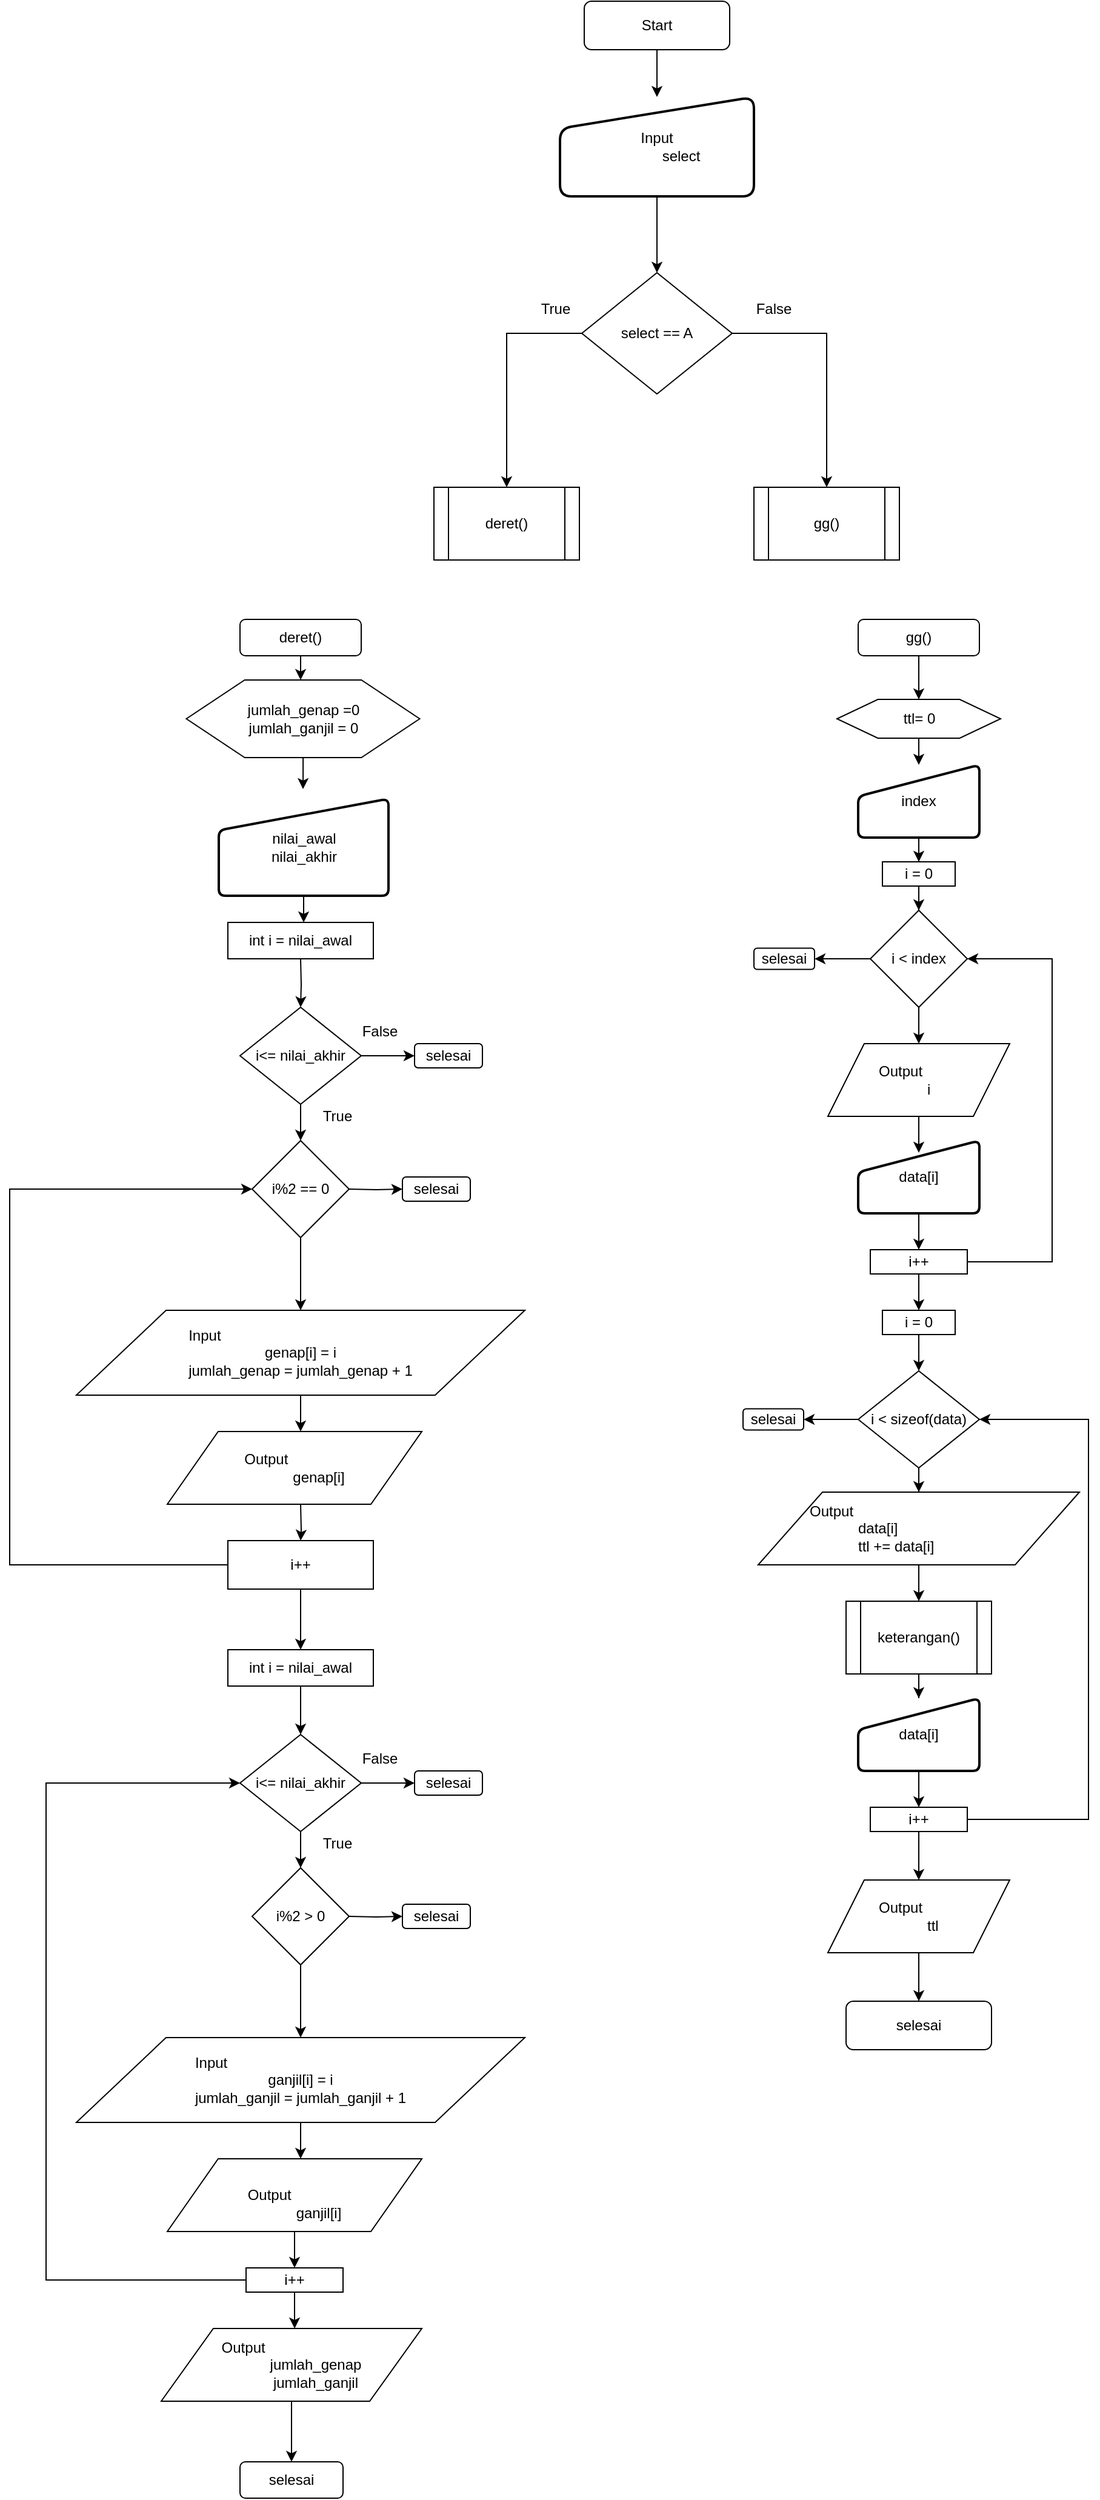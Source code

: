 <mxfile version="12.9.14" type="github">
  <diagram id="DN_JDYelwI-e4BV0x_p0" name="Page-1">
    <mxGraphModel dx="2317" dy="2082" grid="1" gridSize="10" guides="1" tooltips="1" connect="1" arrows="1" fold="1" page="1" pageScale="1" pageWidth="827" pageHeight="1169" math="0" shadow="0">
      <root>
        <mxCell id="0" />
        <mxCell id="1" parent="0" />
        <mxCell id="W8oFfhN4CYwsVUqukFXb-8" style="edgeStyle=orthogonalEdgeStyle;rounded=0;orthogonalLoop=1;jettySize=auto;html=1;" edge="1" parent="1" source="3FOx8teTCuhA1tWj-IpD-3" target="W8oFfhN4CYwsVUqukFXb-2">
          <mxGeometry relative="1" as="geometry">
            <Array as="points" />
          </mxGeometry>
        </mxCell>
        <mxCell id="3FOx8teTCuhA1tWj-IpD-3" value="Start" style="rounded=1;whiteSpace=wrap;html=1;" parent="1" vertex="1">
          <mxGeometry x="334" y="-1160" width="120" height="40" as="geometry" />
        </mxCell>
        <mxCell id="W8oFfhN4CYwsVUqukFXb-10" style="edgeStyle=orthogonalEdgeStyle;rounded=0;orthogonalLoop=1;jettySize=auto;html=1;entryX=0.5;entryY=0;entryDx=0;entryDy=0;" edge="1" parent="1" source="W8oFfhN4CYwsVUqukFXb-2" target="W8oFfhN4CYwsVUqukFXb-9">
          <mxGeometry relative="1" as="geometry" />
        </mxCell>
        <mxCell id="W8oFfhN4CYwsVUqukFXb-2" value="Input&lt;blockquote style=&quot;margin: 0 0 0 40px ; border: none ; padding: 0px&quot;&gt;&lt;div&gt;&lt;span&gt;select&lt;/span&gt;&lt;/div&gt;&lt;/blockquote&gt;" style="html=1;strokeWidth=2;shape=manualInput;whiteSpace=wrap;rounded=1;size=26;arcSize=19;align=center;verticalAlign=middle;" vertex="1" parent="1">
          <mxGeometry x="314" y="-1081" width="160" height="82" as="geometry" />
        </mxCell>
        <mxCell id="W8oFfhN4CYwsVUqukFXb-11" style="edgeStyle=orthogonalEdgeStyle;rounded=0;orthogonalLoop=1;jettySize=auto;html=1;" edge="1" parent="1" source="W8oFfhN4CYwsVUqukFXb-9" target="W8oFfhN4CYwsVUqukFXb-12">
          <mxGeometry relative="1" as="geometry">
            <mxPoint x="270" y="-736" as="targetPoint" />
          </mxGeometry>
        </mxCell>
        <mxCell id="W8oFfhN4CYwsVUqukFXb-15" style="edgeStyle=orthogonalEdgeStyle;rounded=0;orthogonalLoop=1;jettySize=auto;html=1;" edge="1" parent="1" source="W8oFfhN4CYwsVUqukFXb-9" target="W8oFfhN4CYwsVUqukFXb-16">
          <mxGeometry relative="1" as="geometry">
            <mxPoint x="530" y="-760" as="targetPoint" />
          </mxGeometry>
        </mxCell>
        <mxCell id="W8oFfhN4CYwsVUqukFXb-9" value="select == A" style="rhombus;whiteSpace=wrap;html=1;align=center;" vertex="1" parent="1">
          <mxGeometry x="332" y="-936" width="124" height="100" as="geometry" />
        </mxCell>
        <mxCell id="W8oFfhN4CYwsVUqukFXb-12" value="deret()" style="shape=process;whiteSpace=wrap;html=1;backgroundOutline=1;" vertex="1" parent="1">
          <mxGeometry x="210" y="-759" width="120" height="60" as="geometry" />
        </mxCell>
        <mxCell id="W8oFfhN4CYwsVUqukFXb-14" value="True" style="text;html=1;align=center;verticalAlign=middle;resizable=0;points=[];autosize=1;" vertex="1" parent="1">
          <mxGeometry x="290" y="-916" width="40" height="20" as="geometry" />
        </mxCell>
        <mxCell id="W8oFfhN4CYwsVUqukFXb-16" value="gg()" style="shape=process;whiteSpace=wrap;html=1;backgroundOutline=1;" vertex="1" parent="1">
          <mxGeometry x="474" y="-759" width="120" height="60" as="geometry" />
        </mxCell>
        <mxCell id="W8oFfhN4CYwsVUqukFXb-17" value="False" style="text;html=1;align=center;verticalAlign=middle;resizable=0;points=[];autosize=1;" vertex="1" parent="1">
          <mxGeometry x="465" y="-916" width="50" height="20" as="geometry" />
        </mxCell>
        <mxCell id="W8oFfhN4CYwsVUqukFXb-114" style="edgeStyle=orthogonalEdgeStyle;rounded=0;orthogonalLoop=1;jettySize=auto;html=1;entryX=0.49;entryY=0;entryDx=0;entryDy=0;entryPerimeter=0;" edge="1" parent="1" source="W8oFfhN4CYwsVUqukFXb-18" target="W8oFfhN4CYwsVUqukFXb-104">
          <mxGeometry relative="1" as="geometry" />
        </mxCell>
        <mxCell id="W8oFfhN4CYwsVUqukFXb-18" value="deret()" style="rounded=1;whiteSpace=wrap;html=1;align=center;" vertex="1" parent="1">
          <mxGeometry x="50" y="-650" width="100" height="30" as="geometry" />
        </mxCell>
        <mxCell id="W8oFfhN4CYwsVUqukFXb-111" style="edgeStyle=orthogonalEdgeStyle;rounded=0;orthogonalLoop=1;jettySize=auto;html=1;entryX=0.521;entryY=0;entryDx=0;entryDy=0;entryPerimeter=0;" edge="1" parent="1" source="W8oFfhN4CYwsVUqukFXb-99" target="W8oFfhN4CYwsVUqukFXb-22">
          <mxGeometry relative="1" as="geometry" />
        </mxCell>
        <mxCell id="W8oFfhN4CYwsVUqukFXb-99" value="&lt;div&gt;&lt;span&gt;nilai_awal&lt;/span&gt;&lt;/div&gt;&lt;div&gt;&lt;span&gt;nilai_akhir&lt;/span&gt;&lt;/div&gt;" style="html=1;strokeWidth=2;shape=manualInput;whiteSpace=wrap;rounded=1;size=26;arcSize=11;align=center;" vertex="1" parent="1">
          <mxGeometry x="32.5" y="-502" width="140" height="80" as="geometry" />
        </mxCell>
        <mxCell id="W8oFfhN4CYwsVUqukFXb-28" style="edgeStyle=orthogonalEdgeStyle;rounded=0;orthogonalLoop=1;jettySize=auto;html=1;" edge="1" parent="1" target="W8oFfhN4CYwsVUqukFXb-29">
          <mxGeometry relative="1" as="geometry">
            <mxPoint x="100" y="-330" as="targetPoint" />
            <mxPoint x="100" y="-370" as="sourcePoint" />
          </mxGeometry>
        </mxCell>
        <mxCell id="W8oFfhN4CYwsVUqukFXb-22" value="int i = nilai_awal" style="rounded=0;whiteSpace=wrap;html=1;" vertex="1" parent="1">
          <mxGeometry x="40" y="-400" width="120" height="30" as="geometry" />
        </mxCell>
        <mxCell id="W8oFfhN4CYwsVUqukFXb-30" style="edgeStyle=orthogonalEdgeStyle;rounded=0;orthogonalLoop=1;jettySize=auto;html=1;" edge="1" parent="1" source="W8oFfhN4CYwsVUqukFXb-29">
          <mxGeometry relative="1" as="geometry">
            <mxPoint x="100" y="-220" as="targetPoint" />
          </mxGeometry>
        </mxCell>
        <mxCell id="W8oFfhN4CYwsVUqukFXb-33" style="edgeStyle=orthogonalEdgeStyle;rounded=0;orthogonalLoop=1;jettySize=auto;html=1;" edge="1" parent="1" source="W8oFfhN4CYwsVUqukFXb-29" target="W8oFfhN4CYwsVUqukFXb-34">
          <mxGeometry relative="1" as="geometry">
            <mxPoint x="200" y="-290" as="targetPoint" />
          </mxGeometry>
        </mxCell>
        <mxCell id="W8oFfhN4CYwsVUqukFXb-29" value="i&amp;lt;= nilai_akhir" style="rhombus;whiteSpace=wrap;html=1;" vertex="1" parent="1">
          <mxGeometry x="50" y="-330" width="100" height="80" as="geometry" />
        </mxCell>
        <mxCell id="W8oFfhN4CYwsVUqukFXb-34" value="selesai" style="rounded=1;whiteSpace=wrap;html=1;" vertex="1" parent="1">
          <mxGeometry x="194" y="-300" width="56" height="20" as="geometry" />
        </mxCell>
        <mxCell id="W8oFfhN4CYwsVUqukFXb-37" value="False" style="text;html=1;align=center;verticalAlign=middle;resizable=0;points=[];autosize=1;" vertex="1" parent="1">
          <mxGeometry x="140" y="-320" width="50" height="20" as="geometry" />
        </mxCell>
        <mxCell id="W8oFfhN4CYwsVUqukFXb-38" value="True" style="text;html=1;align=center;verticalAlign=middle;resizable=0;points=[];autosize=1;" vertex="1" parent="1">
          <mxGeometry x="110" y="-250" width="40" height="20" as="geometry" />
        </mxCell>
        <mxCell id="W8oFfhN4CYwsVUqukFXb-43" style="edgeStyle=orthogonalEdgeStyle;rounded=0;orthogonalLoop=1;jettySize=auto;html=1;" edge="1" parent="1" source="W8oFfhN4CYwsVUqukFXb-40" target="W8oFfhN4CYwsVUqukFXb-47">
          <mxGeometry relative="1" as="geometry">
            <mxPoint x="100" y="-80" as="targetPoint" />
          </mxGeometry>
        </mxCell>
        <mxCell id="W8oFfhN4CYwsVUqukFXb-40" value="i%2 == 0" style="rhombus;whiteSpace=wrap;html=1;" vertex="1" parent="1">
          <mxGeometry x="60" y="-220" width="80" height="80" as="geometry" />
        </mxCell>
        <mxCell id="W8oFfhN4CYwsVUqukFXb-41" style="edgeStyle=orthogonalEdgeStyle;rounded=0;orthogonalLoop=1;jettySize=auto;html=1;" edge="1" parent="1" target="W8oFfhN4CYwsVUqukFXb-42">
          <mxGeometry relative="1" as="geometry">
            <mxPoint x="190" y="-180" as="targetPoint" />
            <mxPoint x="140" y="-180" as="sourcePoint" />
          </mxGeometry>
        </mxCell>
        <mxCell id="W8oFfhN4CYwsVUqukFXb-42" value="selesai" style="rounded=1;whiteSpace=wrap;html=1;" vertex="1" parent="1">
          <mxGeometry x="184" y="-190" width="56" height="20" as="geometry" />
        </mxCell>
        <mxCell id="W8oFfhN4CYwsVUqukFXb-48" style="edgeStyle=orthogonalEdgeStyle;rounded=0;orthogonalLoop=1;jettySize=auto;html=1;" edge="1" parent="1" source="W8oFfhN4CYwsVUqukFXb-47">
          <mxGeometry relative="1" as="geometry">
            <mxPoint x="100.0" y="20" as="targetPoint" />
          </mxGeometry>
        </mxCell>
        <mxCell id="W8oFfhN4CYwsVUqukFXb-47" value="&lt;div style=&quot;text-align: left&quot;&gt;&lt;span&gt;Input&lt;/span&gt;&lt;/div&gt;&lt;blockquote style=&quot;margin: 0 0 0 40px ; border: none ; padding: 0px&quot;&gt;&lt;/blockquote&gt;&lt;span&gt;genap[i] = i&lt;/span&gt;&lt;br&gt;&lt;span&gt;jumlah_genap = jumlah_genap + 1&lt;/span&gt;" style="shape=parallelogram;perimeter=parallelogramPerimeter;whiteSpace=wrap;html=1;align=center;" vertex="1" parent="1">
          <mxGeometry x="-85" y="-80" width="370" height="70" as="geometry" />
        </mxCell>
        <mxCell id="W8oFfhN4CYwsVUqukFXb-52" style="edgeStyle=orthogonalEdgeStyle;rounded=0;orthogonalLoop=1;jettySize=auto;html=1;" edge="1" parent="1" target="W8oFfhN4CYwsVUqukFXb-146">
          <mxGeometry relative="1" as="geometry">
            <mxPoint x="100" y="110" as="targetPoint" />
            <mxPoint x="100.0" y="80" as="sourcePoint" />
          </mxGeometry>
        </mxCell>
        <mxCell id="W8oFfhN4CYwsVUqukFXb-70" style="edgeStyle=orthogonalEdgeStyle;rounded=0;orthogonalLoop=1;jettySize=auto;html=1;" edge="1" parent="1" source="W8oFfhN4CYwsVUqukFXb-71" target="W8oFfhN4CYwsVUqukFXb-74">
          <mxGeometry relative="1" as="geometry">
            <mxPoint x="100" y="270" as="targetPoint" />
          </mxGeometry>
        </mxCell>
        <mxCell id="W8oFfhN4CYwsVUqukFXb-71" value="int i = nilai_awal" style="rounded=0;whiteSpace=wrap;html=1;" vertex="1" parent="1">
          <mxGeometry x="40" y="200" width="120" height="30" as="geometry" />
        </mxCell>
        <mxCell id="W8oFfhN4CYwsVUqukFXb-73" style="edgeStyle=orthogonalEdgeStyle;rounded=0;orthogonalLoop=1;jettySize=auto;html=1;" edge="1" parent="1" source="W8oFfhN4CYwsVUqukFXb-74" target="W8oFfhN4CYwsVUqukFXb-77">
          <mxGeometry relative="1" as="geometry">
            <mxPoint x="200" y="310" as="targetPoint" />
          </mxGeometry>
        </mxCell>
        <mxCell id="W8oFfhN4CYwsVUqukFXb-149" style="edgeStyle=orthogonalEdgeStyle;rounded=0;orthogonalLoop=1;jettySize=auto;html=1;entryX=0.5;entryY=0;entryDx=0;entryDy=0;" edge="1" parent="1" source="W8oFfhN4CYwsVUqukFXb-74" target="W8oFfhN4CYwsVUqukFXb-81">
          <mxGeometry relative="1" as="geometry" />
        </mxCell>
        <mxCell id="W8oFfhN4CYwsVUqukFXb-74" value="i&amp;lt;= nilai_akhir" style="rhombus;whiteSpace=wrap;html=1;" vertex="1" parent="1">
          <mxGeometry x="50" y="270" width="100" height="80" as="geometry" />
        </mxCell>
        <mxCell id="W8oFfhN4CYwsVUqukFXb-77" value="selesai" style="rounded=1;whiteSpace=wrap;html=1;" vertex="1" parent="1">
          <mxGeometry x="194" y="300" width="56" height="20" as="geometry" />
        </mxCell>
        <mxCell id="W8oFfhN4CYwsVUqukFXb-78" value="False" style="text;html=1;align=center;verticalAlign=middle;resizable=0;points=[];autosize=1;" vertex="1" parent="1">
          <mxGeometry x="140" y="280" width="50" height="20" as="geometry" />
        </mxCell>
        <mxCell id="W8oFfhN4CYwsVUqukFXb-79" value="True" style="text;html=1;align=center;verticalAlign=middle;resizable=0;points=[];autosize=1;" vertex="1" parent="1">
          <mxGeometry x="110" y="350" width="40" height="20" as="geometry" />
        </mxCell>
        <mxCell id="W8oFfhN4CYwsVUqukFXb-80" style="edgeStyle=orthogonalEdgeStyle;rounded=0;orthogonalLoop=1;jettySize=auto;html=1;" edge="1" parent="1" source="W8oFfhN4CYwsVUqukFXb-81" target="W8oFfhN4CYwsVUqukFXb-85">
          <mxGeometry relative="1" as="geometry">
            <mxPoint x="100" y="520" as="targetPoint" />
          </mxGeometry>
        </mxCell>
        <mxCell id="W8oFfhN4CYwsVUqukFXb-81" value="i%2 &amp;gt; 0" style="rhombus;whiteSpace=wrap;html=1;" vertex="1" parent="1">
          <mxGeometry x="60" y="380" width="80" height="80" as="geometry" />
        </mxCell>
        <mxCell id="W8oFfhN4CYwsVUqukFXb-82" style="edgeStyle=orthogonalEdgeStyle;rounded=0;orthogonalLoop=1;jettySize=auto;html=1;" edge="1" parent="1" target="W8oFfhN4CYwsVUqukFXb-83">
          <mxGeometry relative="1" as="geometry">
            <mxPoint x="190" y="420" as="targetPoint" />
            <mxPoint x="140.0" y="420" as="sourcePoint" />
          </mxGeometry>
        </mxCell>
        <mxCell id="W8oFfhN4CYwsVUqukFXb-83" value="selesai" style="rounded=1;whiteSpace=wrap;html=1;" vertex="1" parent="1">
          <mxGeometry x="184" y="410" width="56" height="20" as="geometry" />
        </mxCell>
        <mxCell id="W8oFfhN4CYwsVUqukFXb-84" style="edgeStyle=orthogonalEdgeStyle;rounded=0;orthogonalLoop=1;jettySize=auto;html=1;" edge="1" parent="1" source="W8oFfhN4CYwsVUqukFXb-85">
          <mxGeometry relative="1" as="geometry">
            <mxPoint x="100.0" y="620" as="targetPoint" />
          </mxGeometry>
        </mxCell>
        <mxCell id="W8oFfhN4CYwsVUqukFXb-85" value="&lt;div style=&quot;text-align: left&quot;&gt;&lt;span&gt;Input&lt;/span&gt;&lt;/div&gt;&lt;blockquote style=&quot;margin: 0 0 0 40px ; border: none ; padding: 0px&quot;&gt;&lt;/blockquote&gt;&lt;span&gt;ganjil[i] = i&lt;/span&gt;&lt;br&gt;&lt;span&gt;jumlah_ganjil = jumlah_ganjil + 1&lt;/span&gt;" style="shape=parallelogram;perimeter=parallelogramPerimeter;whiteSpace=wrap;html=1;align=center;" vertex="1" parent="1">
          <mxGeometry x="-85" y="520" width="370" height="70" as="geometry" />
        </mxCell>
        <mxCell id="W8oFfhN4CYwsVUqukFXb-87" value="&lt;div style=&quot;text-align: left&quot;&gt;&lt;span style=&quot;font-family: &amp;#34;helvetica&amp;#34;&quot;&gt;Output&lt;/span&gt;&lt;/div&gt;&lt;blockquote style=&quot;margin: 0 0 0 40px ; border: none ; padding: 0px&quot;&gt;&lt;div&gt;&lt;span&gt;genap[i]&lt;/span&gt;&lt;/div&gt;&lt;/blockquote&gt;" style="shape=parallelogram;perimeter=parallelogramPerimeter;whiteSpace=wrap;html=1;align=center;" vertex="1" parent="1">
          <mxGeometry x="-10" y="20" width="210" height="60" as="geometry" />
        </mxCell>
        <mxCell id="W8oFfhN4CYwsVUqukFXb-152" style="edgeStyle=orthogonalEdgeStyle;rounded=0;orthogonalLoop=1;jettySize=auto;html=1;entryX=0.5;entryY=0;entryDx=0;entryDy=0;" edge="1" parent="1" source="W8oFfhN4CYwsVUqukFXb-89" target="W8oFfhN4CYwsVUqukFXb-150">
          <mxGeometry relative="1" as="geometry" />
        </mxCell>
        <mxCell id="W8oFfhN4CYwsVUqukFXb-89" value="&lt;br&gt;&lt;div style=&quot;text-align: left&quot;&gt;&lt;span style=&quot;font-family: &amp;#34;helvetica&amp;#34;&quot;&gt;Output&lt;/span&gt;&lt;/div&gt;&lt;blockquote style=&quot;margin: 0 0 0 40px ; border: none ; padding: 0px&quot;&gt;&lt;div&gt;&lt;span&gt;ganjil[i]&lt;/span&gt;&lt;/div&gt;&lt;/blockquote&gt;" style="shape=parallelogram;perimeter=parallelogramPerimeter;whiteSpace=wrap;html=1;align=center;" vertex="1" parent="1">
          <mxGeometry x="-10" y="620" width="210" height="60" as="geometry" />
        </mxCell>
        <mxCell id="W8oFfhN4CYwsVUqukFXb-94" style="edgeStyle=orthogonalEdgeStyle;rounded=0;orthogonalLoop=1;jettySize=auto;html=1;" edge="1" parent="1" source="W8oFfhN4CYwsVUqukFXb-91" target="W8oFfhN4CYwsVUqukFXb-95">
          <mxGeometry relative="1" as="geometry">
            <mxPoint x="92.5" y="860" as="targetPoint" />
          </mxGeometry>
        </mxCell>
        <mxCell id="W8oFfhN4CYwsVUqukFXb-91" value="&lt;div style=&quot;text-align: left&quot;&gt;&lt;span&gt;Output&lt;/span&gt;&lt;/div&gt;&lt;blockquote style=&quot;margin: 0 0 0 40px ; border: none ; padding: 0px&quot;&gt;jumlah_genap&lt;br&gt;jumlah_ganjil&lt;/blockquote&gt;" style="shape=parallelogram;perimeter=parallelogramPerimeter;whiteSpace=wrap;html=1;" vertex="1" parent="1">
          <mxGeometry x="-15" y="760" width="215" height="60" as="geometry" />
        </mxCell>
        <mxCell id="W8oFfhN4CYwsVUqukFXb-95" value="selesai" style="rounded=1;whiteSpace=wrap;html=1;" vertex="1" parent="1">
          <mxGeometry x="50" y="870" width="85" height="30" as="geometry" />
        </mxCell>
        <mxCell id="W8oFfhN4CYwsVUqukFXb-113" style="edgeStyle=orthogonalEdgeStyle;rounded=0;orthogonalLoop=1;jettySize=auto;html=1;" edge="1" parent="1" source="W8oFfhN4CYwsVUqukFXb-104">
          <mxGeometry relative="1" as="geometry">
            <mxPoint x="102" y="-510.0" as="targetPoint" />
          </mxGeometry>
        </mxCell>
        <mxCell id="W8oFfhN4CYwsVUqukFXb-104" value="jumlah_genap =0&lt;br&gt;jumlah_ganjil = 0" style="shape=hexagon;perimeter=hexagonPerimeter2;whiteSpace=wrap;html=1;align=center;" vertex="1" parent="1">
          <mxGeometry x="5.75" y="-600" width="192.5" height="64" as="geometry" />
        </mxCell>
        <mxCell id="W8oFfhN4CYwsVUqukFXb-116" style="edgeStyle=orthogonalEdgeStyle;rounded=0;orthogonalLoop=1;jettySize=auto;html=1;" edge="1" parent="1" source="W8oFfhN4CYwsVUqukFXb-115" target="W8oFfhN4CYwsVUqukFXb-119">
          <mxGeometry relative="1" as="geometry">
            <mxPoint x="610.059" y="-600.0" as="targetPoint" />
          </mxGeometry>
        </mxCell>
        <mxCell id="W8oFfhN4CYwsVUqukFXb-115" value="gg()" style="rounded=1;whiteSpace=wrap;html=1;align=center;" vertex="1" parent="1">
          <mxGeometry x="560" y="-650" width="100" height="30" as="geometry" />
        </mxCell>
        <mxCell id="W8oFfhN4CYwsVUqukFXb-120" style="edgeStyle=orthogonalEdgeStyle;rounded=0;orthogonalLoop=1;jettySize=auto;html=1;" edge="1" parent="1" source="W8oFfhN4CYwsVUqukFXb-119" target="W8oFfhN4CYwsVUqukFXb-121">
          <mxGeometry relative="1" as="geometry">
            <mxPoint x="610" y="-520.0" as="targetPoint" />
          </mxGeometry>
        </mxCell>
        <mxCell id="W8oFfhN4CYwsVUqukFXb-119" value="ttl= 0" style="shape=hexagon;perimeter=hexagonPerimeter2;whiteSpace=wrap;html=1;" vertex="1" parent="1">
          <mxGeometry x="542.5" y="-584" width="135" height="32" as="geometry" />
        </mxCell>
        <mxCell id="W8oFfhN4CYwsVUqukFXb-125" style="edgeStyle=orthogonalEdgeStyle;rounded=0;orthogonalLoop=1;jettySize=auto;html=1;" edge="1" parent="1" source="W8oFfhN4CYwsVUqukFXb-121" target="W8oFfhN4CYwsVUqukFXb-126">
          <mxGeometry relative="1" as="geometry">
            <mxPoint x="610" y="-450" as="targetPoint" />
          </mxGeometry>
        </mxCell>
        <mxCell id="W8oFfhN4CYwsVUqukFXb-121" value="index" style="html=1;strokeWidth=2;shape=manualInput;whiteSpace=wrap;rounded=1;size=26;arcSize=11;" vertex="1" parent="1">
          <mxGeometry x="560" y="-530.0" width="100" height="60" as="geometry" />
        </mxCell>
        <mxCell id="W8oFfhN4CYwsVUqukFXb-127" style="edgeStyle=orthogonalEdgeStyle;rounded=0;orthogonalLoop=1;jettySize=auto;html=1;" edge="1" parent="1" source="W8oFfhN4CYwsVUqukFXb-126" target="W8oFfhN4CYwsVUqukFXb-128">
          <mxGeometry relative="1" as="geometry">
            <mxPoint x="610" y="-410" as="targetPoint" />
          </mxGeometry>
        </mxCell>
        <mxCell id="W8oFfhN4CYwsVUqukFXb-126" value="i = 0" style="rounded=0;whiteSpace=wrap;html=1;" vertex="1" parent="1">
          <mxGeometry x="580" y="-450" width="60" height="20" as="geometry" />
        </mxCell>
        <mxCell id="W8oFfhN4CYwsVUqukFXb-129" style="edgeStyle=orthogonalEdgeStyle;rounded=0;orthogonalLoop=1;jettySize=auto;html=1;" edge="1" parent="1" source="W8oFfhN4CYwsVUqukFXb-128" target="W8oFfhN4CYwsVUqukFXb-130">
          <mxGeometry relative="1" as="geometry">
            <mxPoint x="530" y="-370" as="targetPoint" />
          </mxGeometry>
        </mxCell>
        <mxCell id="W8oFfhN4CYwsVUqukFXb-133" style="edgeStyle=orthogonalEdgeStyle;rounded=0;orthogonalLoop=1;jettySize=auto;html=1;" edge="1" parent="1" source="W8oFfhN4CYwsVUqukFXb-128" target="W8oFfhN4CYwsVUqukFXb-134">
          <mxGeometry relative="1" as="geometry">
            <mxPoint x="610" y="-310" as="targetPoint" />
          </mxGeometry>
        </mxCell>
        <mxCell id="W8oFfhN4CYwsVUqukFXb-128" value="i &amp;lt; index" style="rhombus;whiteSpace=wrap;html=1;" vertex="1" parent="1">
          <mxGeometry x="570" y="-410" width="80" height="80" as="geometry" />
        </mxCell>
        <mxCell id="W8oFfhN4CYwsVUqukFXb-130" value="selesai" style="rounded=1;whiteSpace=wrap;html=1;" vertex="1" parent="1">
          <mxGeometry x="474" y="-378.75" width="50" height="17.5" as="geometry" />
        </mxCell>
        <mxCell id="W8oFfhN4CYwsVUqukFXb-137" style="edgeStyle=orthogonalEdgeStyle;rounded=0;orthogonalLoop=1;jettySize=auto;html=1;" edge="1" parent="1" source="W8oFfhN4CYwsVUqukFXb-134">
          <mxGeometry relative="1" as="geometry">
            <mxPoint x="610" y="-210" as="targetPoint" />
          </mxGeometry>
        </mxCell>
        <mxCell id="W8oFfhN4CYwsVUqukFXb-134" value="&lt;blockquote style=&quot;margin: 0 0 0 40px ; border: none ; padding: 0px&quot;&gt;&lt;div&gt;&lt;span&gt;Output&amp;nbsp;&lt;/span&gt;&lt;/div&gt;&lt;/blockquote&gt;&lt;blockquote style=&quot;margin: 0 0 0 40px ; border: none ; padding: 0px&quot;&gt;&lt;blockquote style=&quot;margin: 0 0 0 40px ; border: none ; padding: 0px&quot;&gt;i&lt;/blockquote&gt;&lt;/blockquote&gt;" style="shape=parallelogram;perimeter=parallelogramPerimeter;whiteSpace=wrap;html=1;align=left;" vertex="1" parent="1">
          <mxGeometry x="535" y="-300" width="150" height="60" as="geometry" />
        </mxCell>
        <mxCell id="W8oFfhN4CYwsVUqukFXb-139" style="edgeStyle=orthogonalEdgeStyle;rounded=0;orthogonalLoop=1;jettySize=auto;html=1;" edge="1" parent="1" source="W8oFfhN4CYwsVUqukFXb-138" target="W8oFfhN4CYwsVUqukFXb-140">
          <mxGeometry relative="1" as="geometry">
            <mxPoint x="610" y="-130" as="targetPoint" />
          </mxGeometry>
        </mxCell>
        <mxCell id="W8oFfhN4CYwsVUqukFXb-138" value="data[i]" style="html=1;strokeWidth=2;shape=manualInput;whiteSpace=wrap;rounded=1;size=26;arcSize=11;" vertex="1" parent="1">
          <mxGeometry x="560" y="-220.0" width="100" height="60" as="geometry" />
        </mxCell>
        <mxCell id="W8oFfhN4CYwsVUqukFXb-141" style="edgeStyle=orthogonalEdgeStyle;rounded=0;orthogonalLoop=1;jettySize=auto;html=1;entryX=1;entryY=0.5;entryDx=0;entryDy=0;" edge="1" parent="1" source="W8oFfhN4CYwsVUqukFXb-140" target="W8oFfhN4CYwsVUqukFXb-128">
          <mxGeometry relative="1" as="geometry">
            <mxPoint x="720" y="-380" as="targetPoint" />
            <Array as="points">
              <mxPoint x="720" y="-120" />
              <mxPoint x="720" y="-370" />
            </Array>
          </mxGeometry>
        </mxCell>
        <mxCell id="W8oFfhN4CYwsVUqukFXb-168" style="edgeStyle=orthogonalEdgeStyle;rounded=0;orthogonalLoop=1;jettySize=auto;html=1;entryX=0.5;entryY=0;entryDx=0;entryDy=0;" edge="1" parent="1" source="W8oFfhN4CYwsVUqukFXb-140" target="W8oFfhN4CYwsVUqukFXb-157">
          <mxGeometry relative="1" as="geometry" />
        </mxCell>
        <mxCell id="W8oFfhN4CYwsVUqukFXb-140" value="i++" style="rounded=0;whiteSpace=wrap;html=1;" vertex="1" parent="1">
          <mxGeometry x="570" y="-130" width="80" height="20" as="geometry" />
        </mxCell>
        <mxCell id="W8oFfhN4CYwsVUqukFXb-147" style="edgeStyle=orthogonalEdgeStyle;rounded=0;orthogonalLoop=1;jettySize=auto;html=1;entryX=0.5;entryY=0;entryDx=0;entryDy=0;" edge="1" parent="1" source="W8oFfhN4CYwsVUqukFXb-146" target="W8oFfhN4CYwsVUqukFXb-71">
          <mxGeometry relative="1" as="geometry" />
        </mxCell>
        <mxCell id="W8oFfhN4CYwsVUqukFXb-148" style="edgeStyle=orthogonalEdgeStyle;rounded=0;orthogonalLoop=1;jettySize=auto;html=1;entryX=0;entryY=0.5;entryDx=0;entryDy=0;" edge="1" parent="1" source="W8oFfhN4CYwsVUqukFXb-146" target="W8oFfhN4CYwsVUqukFXb-40">
          <mxGeometry relative="1" as="geometry">
            <Array as="points">
              <mxPoint x="-140" y="130" />
              <mxPoint x="-140" y="-180" />
            </Array>
          </mxGeometry>
        </mxCell>
        <mxCell id="W8oFfhN4CYwsVUqukFXb-146" value="i++" style="rounded=0;whiteSpace=wrap;html=1;" vertex="1" parent="1">
          <mxGeometry x="40" y="110" width="120" height="40" as="geometry" />
        </mxCell>
        <mxCell id="W8oFfhN4CYwsVUqukFXb-154" style="edgeStyle=orthogonalEdgeStyle;rounded=0;orthogonalLoop=1;jettySize=auto;html=1;entryX=0.512;entryY=0;entryDx=0;entryDy=0;entryPerimeter=0;" edge="1" parent="1" source="W8oFfhN4CYwsVUqukFXb-150" target="W8oFfhN4CYwsVUqukFXb-91">
          <mxGeometry relative="1" as="geometry" />
        </mxCell>
        <mxCell id="W8oFfhN4CYwsVUqukFXb-155" style="edgeStyle=orthogonalEdgeStyle;rounded=0;orthogonalLoop=1;jettySize=auto;html=1;entryX=0;entryY=0.5;entryDx=0;entryDy=0;" edge="1" parent="1" source="W8oFfhN4CYwsVUqukFXb-150" target="W8oFfhN4CYwsVUqukFXb-74">
          <mxGeometry relative="1" as="geometry">
            <Array as="points">
              <mxPoint x="-110" y="720" />
              <mxPoint x="-110" y="310" />
            </Array>
          </mxGeometry>
        </mxCell>
        <mxCell id="W8oFfhN4CYwsVUqukFXb-150" value="i++" style="rounded=0;whiteSpace=wrap;html=1;" vertex="1" parent="1">
          <mxGeometry x="55" y="710" width="80" height="20" as="geometry" />
        </mxCell>
        <mxCell id="W8oFfhN4CYwsVUqukFXb-156" style="edgeStyle=orthogonalEdgeStyle;rounded=0;orthogonalLoop=1;jettySize=auto;html=1;" edge="1" parent="1" source="W8oFfhN4CYwsVUqukFXb-157" target="W8oFfhN4CYwsVUqukFXb-160">
          <mxGeometry relative="1" as="geometry">
            <mxPoint x="610" y="-40" as="targetPoint" />
          </mxGeometry>
        </mxCell>
        <mxCell id="W8oFfhN4CYwsVUqukFXb-157" value="i = 0" style="rounded=0;whiteSpace=wrap;html=1;" vertex="1" parent="1">
          <mxGeometry x="580" y="-80" width="60" height="20" as="geometry" />
        </mxCell>
        <mxCell id="W8oFfhN4CYwsVUqukFXb-158" style="edgeStyle=orthogonalEdgeStyle;rounded=0;orthogonalLoop=1;jettySize=auto;html=1;" edge="1" parent="1" source="W8oFfhN4CYwsVUqukFXb-160" target="W8oFfhN4CYwsVUqukFXb-161">
          <mxGeometry relative="1" as="geometry">
            <mxPoint x="530" as="targetPoint" />
          </mxGeometry>
        </mxCell>
        <mxCell id="W8oFfhN4CYwsVUqukFXb-159" style="edgeStyle=orthogonalEdgeStyle;rounded=0;orthogonalLoop=1;jettySize=auto;html=1;" edge="1" parent="1" source="W8oFfhN4CYwsVUqukFXb-160" target="W8oFfhN4CYwsVUqukFXb-163">
          <mxGeometry relative="1" as="geometry">
            <mxPoint x="610" y="60" as="targetPoint" />
          </mxGeometry>
        </mxCell>
        <mxCell id="W8oFfhN4CYwsVUqukFXb-160" value="i &amp;lt; sizeof(data)" style="rhombus;whiteSpace=wrap;html=1;" vertex="1" parent="1">
          <mxGeometry x="560" y="-30" width="100" height="80" as="geometry" />
        </mxCell>
        <mxCell id="W8oFfhN4CYwsVUqukFXb-161" value="selesai" style="rounded=1;whiteSpace=wrap;html=1;" vertex="1" parent="1">
          <mxGeometry x="465" y="1.25" width="50" height="17.5" as="geometry" />
        </mxCell>
        <mxCell id="W8oFfhN4CYwsVUqukFXb-171" style="edgeStyle=orthogonalEdgeStyle;rounded=0;orthogonalLoop=1;jettySize=auto;html=1;" edge="1" parent="1" source="W8oFfhN4CYwsVUqukFXb-163" target="W8oFfhN4CYwsVUqukFXb-172">
          <mxGeometry relative="1" as="geometry">
            <mxPoint x="610" y="160" as="targetPoint" />
          </mxGeometry>
        </mxCell>
        <mxCell id="W8oFfhN4CYwsVUqukFXb-163" value="&lt;blockquote style=&quot;margin: 0 0 0 40px ; border: none ; padding: 0px&quot;&gt;&lt;div&gt;&lt;span&gt;Output&amp;nbsp;&lt;/span&gt;&lt;/div&gt;&lt;/blockquote&gt;&lt;blockquote style=&quot;margin: 0 0 0 40px ; border: none ; padding: 0px&quot;&gt;&lt;blockquote style=&quot;margin: 0 0 0 40px ; border: none ; padding: 0px&quot;&gt;data[i]&lt;/blockquote&gt;&lt;blockquote style=&quot;margin: 0 0 0 40px ; border: none ; padding: 0px&quot;&gt;ttl += data[i]&lt;/blockquote&gt;&lt;/blockquote&gt;" style="shape=parallelogram;perimeter=parallelogramPerimeter;whiteSpace=wrap;html=1;align=left;" vertex="1" parent="1">
          <mxGeometry x="477.5" y="70" width="265" height="60" as="geometry" />
        </mxCell>
        <mxCell id="W8oFfhN4CYwsVUqukFXb-164" style="edgeStyle=orthogonalEdgeStyle;rounded=0;orthogonalLoop=1;jettySize=auto;html=1;" edge="1" parent="1" source="W8oFfhN4CYwsVUqukFXb-165" target="W8oFfhN4CYwsVUqukFXb-167">
          <mxGeometry relative="1" as="geometry">
            <mxPoint x="610" y="330" as="targetPoint" />
          </mxGeometry>
        </mxCell>
        <mxCell id="W8oFfhN4CYwsVUqukFXb-165" value="data[i]" style="html=1;strokeWidth=2;shape=manualInput;whiteSpace=wrap;rounded=1;size=26;arcSize=11;" vertex="1" parent="1">
          <mxGeometry x="560" y="240.0" width="100" height="60" as="geometry" />
        </mxCell>
        <mxCell id="W8oFfhN4CYwsVUqukFXb-166" style="edgeStyle=orthogonalEdgeStyle;rounded=0;orthogonalLoop=1;jettySize=auto;html=1;entryX=1;entryY=0.5;entryDx=0;entryDy=0;" edge="1" parent="1" source="W8oFfhN4CYwsVUqukFXb-167" target="W8oFfhN4CYwsVUqukFXb-160">
          <mxGeometry relative="1" as="geometry">
            <mxPoint x="720" y="-10" as="targetPoint" />
            <Array as="points">
              <mxPoint x="750" y="340" />
              <mxPoint x="750" y="10" />
            </Array>
          </mxGeometry>
        </mxCell>
        <mxCell id="W8oFfhN4CYwsVUqukFXb-174" style="edgeStyle=orthogonalEdgeStyle;rounded=0;orthogonalLoop=1;jettySize=auto;html=1;" edge="1" parent="1" source="W8oFfhN4CYwsVUqukFXb-167" target="W8oFfhN4CYwsVUqukFXb-175">
          <mxGeometry relative="1" as="geometry">
            <mxPoint x="610" y="380" as="targetPoint" />
          </mxGeometry>
        </mxCell>
        <mxCell id="W8oFfhN4CYwsVUqukFXb-167" value="i++" style="rounded=0;whiteSpace=wrap;html=1;" vertex="1" parent="1">
          <mxGeometry x="570" y="330" width="80" height="20" as="geometry" />
        </mxCell>
        <mxCell id="W8oFfhN4CYwsVUqukFXb-173" style="edgeStyle=orthogonalEdgeStyle;rounded=0;orthogonalLoop=1;jettySize=auto;html=1;entryX=0.5;entryY=0;entryDx=0;entryDy=0;" edge="1" parent="1" source="W8oFfhN4CYwsVUqukFXb-172" target="W8oFfhN4CYwsVUqukFXb-165">
          <mxGeometry relative="1" as="geometry" />
        </mxCell>
        <mxCell id="W8oFfhN4CYwsVUqukFXb-172" value="keterangan()" style="shape=process;whiteSpace=wrap;html=1;backgroundOutline=1;" vertex="1" parent="1">
          <mxGeometry x="550" y="160" width="120" height="60" as="geometry" />
        </mxCell>
        <mxCell id="W8oFfhN4CYwsVUqukFXb-179" style="edgeStyle=orthogonalEdgeStyle;rounded=0;orthogonalLoop=1;jettySize=auto;html=1;" edge="1" parent="1" source="W8oFfhN4CYwsVUqukFXb-175" target="W8oFfhN4CYwsVUqukFXb-180">
          <mxGeometry relative="1" as="geometry">
            <mxPoint x="610" y="480" as="targetPoint" />
          </mxGeometry>
        </mxCell>
        <mxCell id="W8oFfhN4CYwsVUqukFXb-175" value="&lt;blockquote style=&quot;margin: 0 0 0 40px ; border: none ; padding: 0px&quot;&gt;&lt;div&gt;&lt;span&gt;Output&lt;/span&gt;&lt;/div&gt;&lt;/blockquote&gt;&lt;blockquote style=&quot;margin: 0 0 0 40px ; border: none ; padding: 0px&quot;&gt;&lt;blockquote style=&quot;margin: 0 0 0 40px ; border: none ; padding: 0px&quot;&gt;ttl&lt;/blockquote&gt;&lt;/blockquote&gt;" style="shape=parallelogram;perimeter=parallelogramPerimeter;whiteSpace=wrap;html=1;align=left;" vertex="1" parent="1">
          <mxGeometry x="535" y="390" width="150" height="60" as="geometry" />
        </mxCell>
        <mxCell id="W8oFfhN4CYwsVUqukFXb-180" value="selesai" style="rounded=1;whiteSpace=wrap;html=1;" vertex="1" parent="1">
          <mxGeometry x="550" y="490" width="120" height="40" as="geometry" />
        </mxCell>
      </root>
    </mxGraphModel>
  </diagram>
</mxfile>
